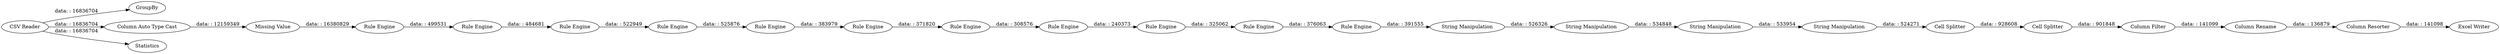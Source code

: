 digraph {
	"-8491766098360562742_28" [label="Rule Engine"]
	"-8491766098360562742_25" [label="Rule Engine"]
	"-8491766098360562742_29" [label="Rule Engine"]
	"-8491766098360562742_36" [label="Column Resorter"]
	"-8491766098360562742_26" [label="Rule Engine"]
	"-8491766098360562742_8" [label=GroupBy]
	"-8491766098360562742_34" [label="Column Filter"]
	"-8491766098360562742_22" [label="String Manipulation"]
	"-8491766098360562742_16" [label="Missing Value"]
	"-8491766098360562742_21" [label="Excel Writer"]
	"-8491766098360562742_31" [label="String Manipulation"]
	"-8491766098360562742_7" [label="Column Auto Type Cast"]
	"-8491766098360562742_35" [label="Column Rename"]
	"-8491766098360562742_32" [label="Cell Splitter"]
	"-8491766098360562742_2" [label=Statistics]
	"-8491766098360562742_23" [label="String Manipulation"]
	"-8491766098360562742_27" [label="Rule Engine"]
	"-8491766098360562742_24" [label="Rule Engine"]
	"-8491766098360562742_1" [label="CSV Reader"]
	"-8491766098360562742_33" [label="Cell Splitter"]
	"-8491766098360562742_38" [label="Rule Engine"]
	"-8491766098360562742_30" [label="String Manipulation"]
	"-8491766098360562742_37" [label="Rule Engine"]
	"-8491766098360562742_39" [label="Rule Engine"]
	"-8491766098360562742_40" [label="Rule Engine"]
	"-8491766098360562742_41" [label="Rule Engine"]
	"-8491766098360562742_41" -> "-8491766098360562742_22" [label="data: : 391555"]
	"-8491766098360562742_1" -> "-8491766098360562742_7" [label="data: : 16836704"]
	"-8491766098360562742_29" -> "-8491766098360562742_37" [label="data: : 371820"]
	"-8491766098360562742_38" -> "-8491766098360562742_39" [label="data: : 240373"]
	"-8491766098360562742_31" -> "-8491766098360562742_32" [label="data: : 524271"]
	"-8491766098360562742_40" -> "-8491766098360562742_41" [label="data: : 376063"]
	"-8491766098360562742_34" -> "-8491766098360562742_35" [label="data: : 141099"]
	"-8491766098360562742_24" -> "-8491766098360562742_25" [label="data: : 499531"]
	"-8491766098360562742_1" -> "-8491766098360562742_8" [label="data: : 16836704"]
	"-8491766098360562742_1" -> "-8491766098360562742_2" [label="data: : 16836704"]
	"-8491766098360562742_32" -> "-8491766098360562742_33" [label="data: : 928608"]
	"-8491766098360562742_7" -> "-8491766098360562742_16" [label="data: : 12159349"]
	"-8491766098360562742_35" -> "-8491766098360562742_36" [label="data: : 136879"]
	"-8491766098360562742_23" -> "-8491766098360562742_30" [label="data: : 534848"]
	"-8491766098360562742_22" -> "-8491766098360562742_23" [label="data: : 526326"]
	"-8491766098360562742_37" -> "-8491766098360562742_38" [label="data: : 308576"]
	"-8491766098360562742_33" -> "-8491766098360562742_34" [label="data: : 901848"]
	"-8491766098360562742_36" -> "-8491766098360562742_21" [label="data: : 141098"]
	"-8491766098360562742_26" -> "-8491766098360562742_27" [label="data: : 522949"]
	"-8491766098360562742_16" -> "-8491766098360562742_24" [label="data: : 16380829"]
	"-8491766098360562742_30" -> "-8491766098360562742_31" [label="data: : 533954"]
	"-8491766098360562742_28" -> "-8491766098360562742_29" [label="data: : 383979"]
	"-8491766098360562742_25" -> "-8491766098360562742_26" [label="data: : 484681"]
	"-8491766098360562742_27" -> "-8491766098360562742_28" [label="data: : 525876"]
	"-8491766098360562742_39" -> "-8491766098360562742_40" [label="data: : 325062"]
	rankdir=LR
}
